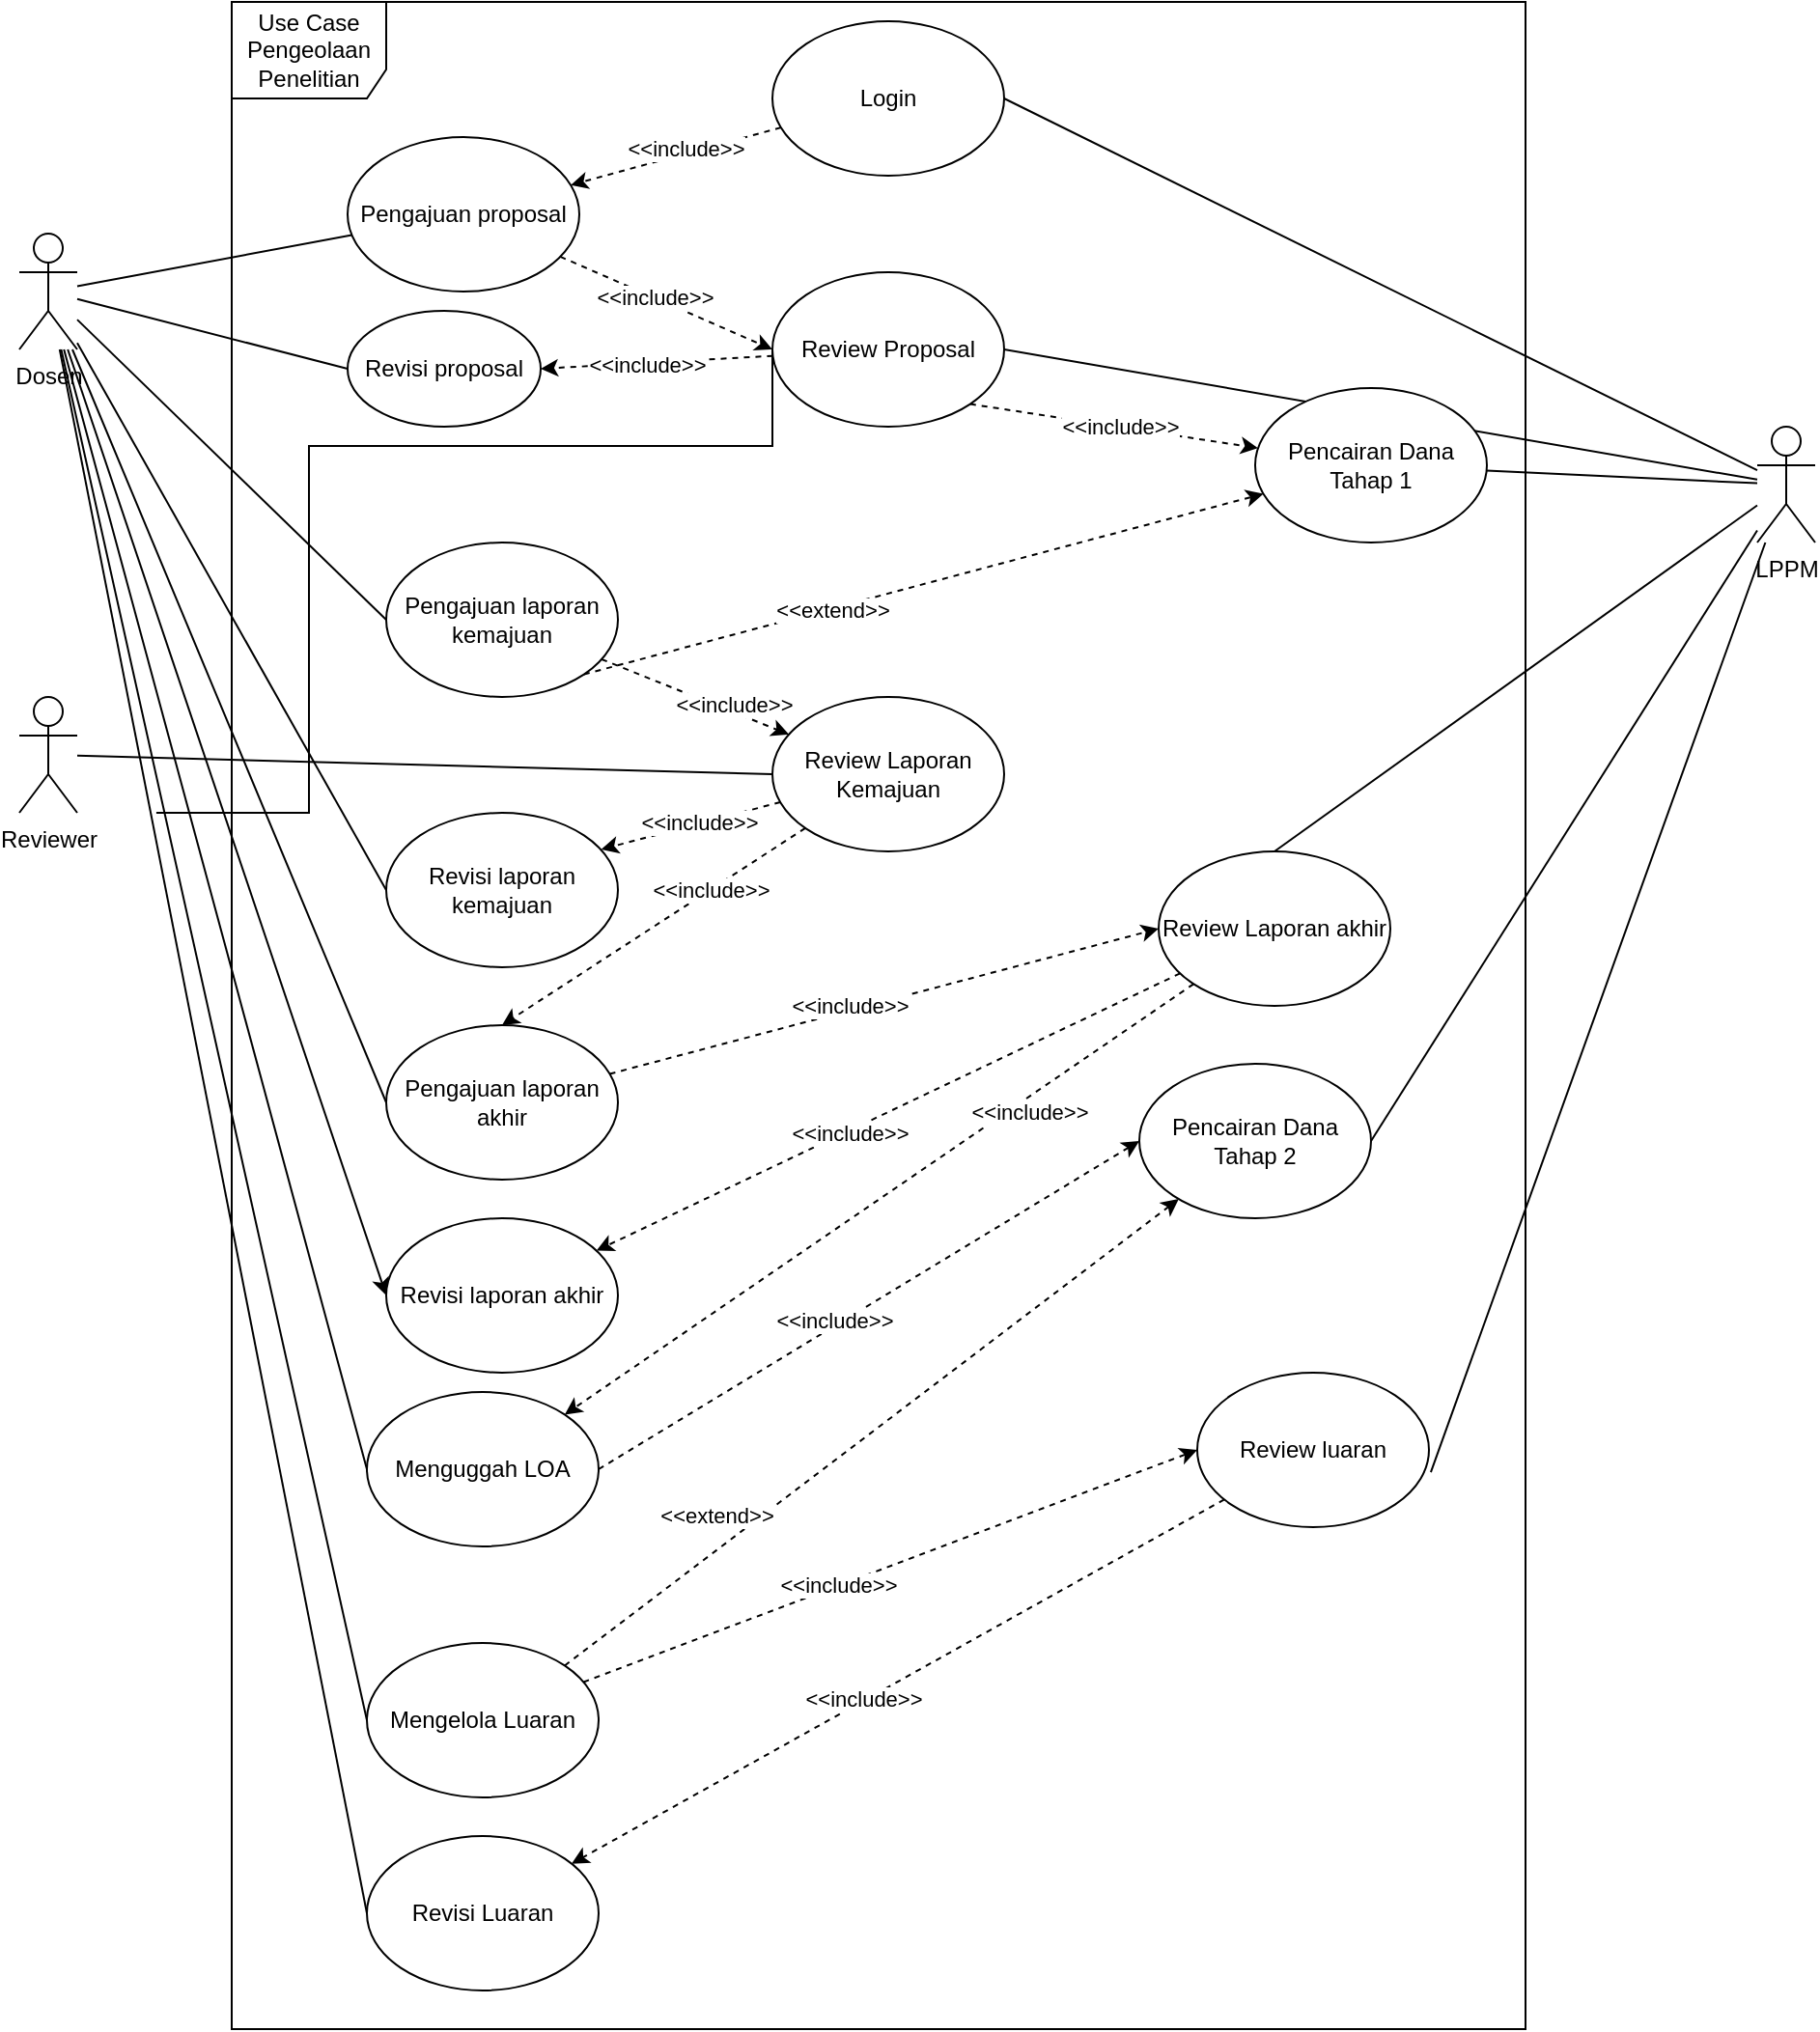 <mxfile version="22.1.17" type="device">
  <diagram name="Page-1" id="-fpCw3JAVcEd0M-eArbN">
    <mxGraphModel dx="1105" dy="586" grid="1" gridSize="10" guides="1" tooltips="1" connect="1" arrows="1" fold="1" page="1" pageScale="1" pageWidth="850" pageHeight="1100" math="0" shadow="0">
      <root>
        <mxCell id="0" />
        <mxCell id="1" parent="0" />
        <mxCell id="VqwuYJli2PU7QNLnDke9-2" value="Use Case Pengeolaan Penelitian" style="shape=umlFrame;whiteSpace=wrap;html=1;pointerEvents=0;width=80;height=50;" parent="1" vertex="1">
          <mxGeometry x="120" y="190" width="670" height="1050" as="geometry" />
        </mxCell>
        <mxCell id="_Iah75ju9b48-cvp-f7g-73" style="rounded=0;orthogonalLoop=1;jettySize=auto;html=1;entryX=0;entryY=0.5;entryDx=0;entryDy=0;dashed=1;" edge="1" parent="1" source="VqwuYJli2PU7QNLnDke9-3" target="_Iah75ju9b48-cvp-f7g-2">
          <mxGeometry relative="1" as="geometry" />
        </mxCell>
        <mxCell id="_Iah75ju9b48-cvp-f7g-74" value="&amp;lt;&amp;lt;include&amp;gt;&amp;gt;" style="edgeLabel;html=1;align=center;verticalAlign=middle;resizable=0;points=[];" vertex="1" connectable="0" parent="_Iah75ju9b48-cvp-f7g-73">
          <mxGeometry x="-0.116" y="1" relative="1" as="geometry">
            <mxPoint as="offset" />
          </mxGeometry>
        </mxCell>
        <mxCell id="VqwuYJli2PU7QNLnDke9-3" value="Pengajuan proposal" style="ellipse;whiteSpace=wrap;html=1;" parent="1" vertex="1">
          <mxGeometry x="180" y="260" width="120" height="80" as="geometry" />
        </mxCell>
        <mxCell id="_Iah75ju9b48-cvp-f7g-5" style="rounded=0;orthogonalLoop=1;jettySize=auto;html=1;entryX=1;entryY=0.5;entryDx=0;entryDy=0;endArrow=none;endFill=0;" edge="1" parent="1" source="VqwuYJli2PU7QNLnDke9-4" target="_Iah75ju9b48-cvp-f7g-2">
          <mxGeometry relative="1" as="geometry" />
        </mxCell>
        <mxCell id="_Iah75ju9b48-cvp-f7g-72" style="rounded=0;orthogonalLoop=1;jettySize=auto;html=1;entryX=1;entryY=0.5;entryDx=0;entryDy=0;endArrow=none;endFill=0;" edge="1" parent="1" source="VqwuYJli2PU7QNLnDke9-4" target="_Iah75ju9b48-cvp-f7g-25">
          <mxGeometry relative="1" as="geometry" />
        </mxCell>
        <mxCell id="_Iah75ju9b48-cvp-f7g-76" style="rounded=0;orthogonalLoop=1;jettySize=auto;html=1;endArrow=none;endFill=0;" edge="1" parent="1" source="VqwuYJli2PU7QNLnDke9-4" target="_Iah75ju9b48-cvp-f7g-6">
          <mxGeometry relative="1" as="geometry" />
        </mxCell>
        <mxCell id="_Iah75ju9b48-cvp-f7g-95" style="rounded=0;orthogonalLoop=1;jettySize=auto;html=1;entryX=0.5;entryY=0;entryDx=0;entryDy=0;endArrow=none;endFill=0;" edge="1" parent="1" source="VqwuYJli2PU7QNLnDke9-4" target="_Iah75ju9b48-cvp-f7g-92">
          <mxGeometry relative="1" as="geometry" />
        </mxCell>
        <mxCell id="_Iah75ju9b48-cvp-f7g-110" style="rounded=0;orthogonalLoop=1;jettySize=auto;html=1;entryX=1;entryY=0.5;entryDx=0;entryDy=0;endArrow=none;endFill=0;" edge="1" parent="1" source="VqwuYJli2PU7QNLnDke9-4" target="_Iah75ju9b48-cvp-f7g-100">
          <mxGeometry relative="1" as="geometry" />
        </mxCell>
        <mxCell id="VqwuYJli2PU7QNLnDke9-4" value="LPPM" style="shape=umlActor;verticalLabelPosition=bottom;verticalAlign=top;html=1;outlineConnect=0;" parent="1" vertex="1">
          <mxGeometry x="910" y="410" width="30" height="60" as="geometry" />
        </mxCell>
        <mxCell id="_Iah75ju9b48-cvp-f7g-3" style="rounded=0;orthogonalLoop=1;jettySize=auto;html=1;endArrow=none;endFill=0;" edge="1" parent="1" source="VqwuYJli2PU7QNLnDke9-7" target="VqwuYJli2PU7QNLnDke9-3">
          <mxGeometry relative="1" as="geometry" />
        </mxCell>
        <mxCell id="_Iah75ju9b48-cvp-f7g-80" style="rounded=0;orthogonalLoop=1;jettySize=auto;html=1;entryX=0;entryY=0.5;entryDx=0;entryDy=0;endArrow=none;endFill=0;" edge="1" parent="1" source="VqwuYJli2PU7QNLnDke9-7" target="_Iah75ju9b48-cvp-f7g-79">
          <mxGeometry relative="1" as="geometry" />
        </mxCell>
        <mxCell id="_Iah75ju9b48-cvp-f7g-89" style="rounded=0;orthogonalLoop=1;jettySize=auto;html=1;entryX=0;entryY=0.5;entryDx=0;entryDy=0;endArrow=none;endFill=0;" edge="1" parent="1" source="VqwuYJli2PU7QNLnDke9-7" target="_Iah75ju9b48-cvp-f7g-88">
          <mxGeometry relative="1" as="geometry" />
        </mxCell>
        <mxCell id="_Iah75ju9b48-cvp-f7g-97" style="rounded=0;orthogonalLoop=1;jettySize=auto;html=1;entryX=0;entryY=0.5;entryDx=0;entryDy=0;endArrow=none;endFill=0;" edge="1" parent="1" source="VqwuYJli2PU7QNLnDke9-7" target="_Iah75ju9b48-cvp-f7g-96">
          <mxGeometry relative="1" as="geometry" />
        </mxCell>
        <mxCell id="_Iah75ju9b48-cvp-f7g-104" style="rounded=0;orthogonalLoop=1;jettySize=auto;html=1;entryX=0;entryY=0.5;entryDx=0;entryDy=0;endArrow=none;endFill=0;" edge="1" parent="1" source="VqwuYJli2PU7QNLnDke9-7" target="_Iah75ju9b48-cvp-f7g-103">
          <mxGeometry relative="1" as="geometry" />
        </mxCell>
        <mxCell id="_Iah75ju9b48-cvp-f7g-113" style="rounded=0;orthogonalLoop=1;jettySize=auto;html=1;entryX=0;entryY=0.5;entryDx=0;entryDy=0;endArrow=none;endFill=0;" edge="1" parent="1" source="VqwuYJli2PU7QNLnDke9-7" target="_Iah75ju9b48-cvp-f7g-112">
          <mxGeometry relative="1" as="geometry" />
        </mxCell>
        <mxCell id="_Iah75ju9b48-cvp-f7g-119" style="rounded=0;orthogonalLoop=1;jettySize=auto;html=1;entryX=0;entryY=0.5;entryDx=0;entryDy=0;endArrow=none;endFill=0;" edge="1" parent="1" source="VqwuYJli2PU7QNLnDke9-7" target="_Iah75ju9b48-cvp-f7g-118">
          <mxGeometry relative="1" as="geometry" />
        </mxCell>
        <mxCell id="_Iah75ju9b48-cvp-f7g-126" style="rounded=0;orthogonalLoop=1;jettySize=auto;html=1;entryX=0;entryY=0.5;entryDx=0;entryDy=0;" edge="1" parent="1" source="VqwuYJli2PU7QNLnDke9-7" target="_Iah75ju9b48-cvp-f7g-125">
          <mxGeometry relative="1" as="geometry" />
        </mxCell>
        <mxCell id="_Iah75ju9b48-cvp-f7g-131" style="rounded=0;orthogonalLoop=1;jettySize=auto;html=1;entryX=0;entryY=0.5;entryDx=0;entryDy=0;endArrow=none;endFill=0;" edge="1" parent="1" source="VqwuYJli2PU7QNLnDke9-7" target="_Iah75ju9b48-cvp-f7g-129">
          <mxGeometry relative="1" as="geometry" />
        </mxCell>
        <mxCell id="VqwuYJli2PU7QNLnDke9-7" value="Dosen" style="shape=umlActor;verticalLabelPosition=bottom;verticalAlign=top;html=1;outlineConnect=0;" parent="1" vertex="1">
          <mxGeometry x="10" y="310" width="30" height="60" as="geometry" />
        </mxCell>
        <mxCell id="_Iah75ju9b48-cvp-f7g-85" style="rounded=0;orthogonalLoop=1;jettySize=auto;html=1;entryX=0;entryY=0.5;entryDx=0;entryDy=0;endArrow=none;endFill=0;" edge="1" parent="1" source="VqwuYJli2PU7QNLnDke9-9" target="_Iah75ju9b48-cvp-f7g-84">
          <mxGeometry relative="1" as="geometry" />
        </mxCell>
        <mxCell id="VqwuYJli2PU7QNLnDke9-9" value="Reviewer" style="shape=umlActor;verticalLabelPosition=bottom;verticalAlign=top;html=1;outlineConnect=0;" parent="1" vertex="1">
          <mxGeometry x="10" y="550" width="30" height="60" as="geometry" />
        </mxCell>
        <mxCell id="_Iah75ju9b48-cvp-f7g-82" style="rounded=0;orthogonalLoop=1;jettySize=auto;html=1;dashed=1;exitX=1;exitY=1;exitDx=0;exitDy=0;" edge="1" parent="1" source="_Iah75ju9b48-cvp-f7g-79" target="_Iah75ju9b48-cvp-f7g-6">
          <mxGeometry relative="1" as="geometry" />
        </mxCell>
        <mxCell id="_Iah75ju9b48-cvp-f7g-83" value="&amp;lt;&amp;lt;extend&amp;gt;&amp;gt;" style="edgeLabel;html=1;align=center;verticalAlign=middle;resizable=0;points=[];" vertex="1" connectable="0" parent="_Iah75ju9b48-cvp-f7g-82">
          <mxGeometry x="-0.271" y="-1" relative="1" as="geometry">
            <mxPoint as="offset" />
          </mxGeometry>
        </mxCell>
        <mxCell id="_Iah75ju9b48-cvp-f7g-6" value="Pencairan Dana Tahap 1" style="ellipse;whiteSpace=wrap;html=1;" vertex="1" parent="1">
          <mxGeometry x="650" y="390" width="120" height="80" as="geometry" />
        </mxCell>
        <mxCell id="_Iah75ju9b48-cvp-f7g-77" style="rounded=0;orthogonalLoop=1;jettySize=auto;html=1;exitX=1;exitY=1;exitDx=0;exitDy=0;dashed=1;" edge="1" parent="1" source="_Iah75ju9b48-cvp-f7g-2" target="_Iah75ju9b48-cvp-f7g-6">
          <mxGeometry relative="1" as="geometry" />
        </mxCell>
        <mxCell id="_Iah75ju9b48-cvp-f7g-78" value="&amp;lt;&amp;lt;include&amp;gt;&amp;gt;" style="edgeLabel;html=1;align=center;verticalAlign=middle;resizable=0;points=[];" vertex="1" connectable="0" parent="_Iah75ju9b48-cvp-f7g-77">
          <mxGeometry x="-0.387" y="-1" relative="1" as="geometry">
            <mxPoint x="32" y="4" as="offset" />
          </mxGeometry>
        </mxCell>
        <mxCell id="_Iah75ju9b48-cvp-f7g-114" style="rounded=0;orthogonalLoop=1;jettySize=auto;html=1;entryX=1;entryY=0.5;entryDx=0;entryDy=0;dashed=1;" edge="1" parent="1" source="_Iah75ju9b48-cvp-f7g-2" target="_Iah75ju9b48-cvp-f7g-112">
          <mxGeometry relative="1" as="geometry" />
        </mxCell>
        <mxCell id="_Iah75ju9b48-cvp-f7g-115" value="&amp;lt;&amp;lt;include&amp;gt;&amp;gt;" style="edgeLabel;html=1;align=center;verticalAlign=middle;resizable=0;points=[];" vertex="1" connectable="0" parent="_Iah75ju9b48-cvp-f7g-114">
          <mxGeometry x="0.088" y="1" relative="1" as="geometry">
            <mxPoint as="offset" />
          </mxGeometry>
        </mxCell>
        <mxCell id="_Iah75ju9b48-cvp-f7g-2" value="Review Proposal" style="ellipse;whiteSpace=wrap;html=1;" vertex="1" parent="1">
          <mxGeometry x="400" y="330" width="120" height="80" as="geometry" />
        </mxCell>
        <mxCell id="_Iah75ju9b48-cvp-f7g-40" style="rounded=0;orthogonalLoop=1;jettySize=auto;html=1;dashed=1;" edge="1" parent="1" source="_Iah75ju9b48-cvp-f7g-25" target="VqwuYJli2PU7QNLnDke9-3">
          <mxGeometry relative="1" as="geometry" />
        </mxCell>
        <mxCell id="_Iah75ju9b48-cvp-f7g-41" value="&amp;lt;&amp;lt;include&amp;gt;&amp;gt;" style="edgeLabel;html=1;align=center;verticalAlign=middle;resizable=0;points=[];" vertex="1" connectable="0" parent="_Iah75ju9b48-cvp-f7g-40">
          <mxGeometry x="-0.098" y="-3" relative="1" as="geometry">
            <mxPoint as="offset" />
          </mxGeometry>
        </mxCell>
        <mxCell id="_Iah75ju9b48-cvp-f7g-25" value="Login" style="ellipse;whiteSpace=wrap;html=1;" vertex="1" parent="1">
          <mxGeometry x="400" y="200" width="120" height="80" as="geometry" />
        </mxCell>
        <mxCell id="_Iah75ju9b48-cvp-f7g-75" style="rounded=0;orthogonalLoop=1;jettySize=auto;html=1;entryX=0;entryY=0.5;entryDx=0;entryDy=0;edgeStyle=orthogonalEdgeStyle;endArrow=none;endFill=0;" edge="1" parent="1" target="_Iah75ju9b48-cvp-f7g-2">
          <mxGeometry relative="1" as="geometry">
            <mxPoint x="80.96" y="610" as="sourcePoint" />
            <mxPoint x="400.0" y="413.52" as="targetPoint" />
            <Array as="points">
              <mxPoint x="160" y="610" />
              <mxPoint x="160" y="420" />
              <mxPoint x="400" y="420" />
            </Array>
          </mxGeometry>
        </mxCell>
        <mxCell id="_Iah75ju9b48-cvp-f7g-86" style="rounded=0;orthogonalLoop=1;jettySize=auto;html=1;dashed=1;" edge="1" parent="1" source="_Iah75ju9b48-cvp-f7g-79" target="_Iah75ju9b48-cvp-f7g-84">
          <mxGeometry relative="1" as="geometry" />
        </mxCell>
        <mxCell id="_Iah75ju9b48-cvp-f7g-87" value="&amp;lt;&amp;lt;include&amp;gt;&amp;gt;" style="edgeLabel;html=1;align=center;verticalAlign=middle;resizable=0;points=[];" vertex="1" connectable="0" parent="_Iah75ju9b48-cvp-f7g-86">
          <mxGeometry x="0.065" y="-2" relative="1" as="geometry">
            <mxPoint x="17" y="1" as="offset" />
          </mxGeometry>
        </mxCell>
        <mxCell id="_Iah75ju9b48-cvp-f7g-79" value="Pengajuan laporan kemajuan" style="ellipse;whiteSpace=wrap;html=1;" vertex="1" parent="1">
          <mxGeometry x="200" y="470" width="120" height="80" as="geometry" />
        </mxCell>
        <mxCell id="_Iah75ju9b48-cvp-f7g-90" style="rounded=0;orthogonalLoop=1;jettySize=auto;html=1;entryX=0.5;entryY=0;entryDx=0;entryDy=0;dashed=1;" edge="1" parent="1" source="_Iah75ju9b48-cvp-f7g-84" target="_Iah75ju9b48-cvp-f7g-88">
          <mxGeometry relative="1" as="geometry" />
        </mxCell>
        <mxCell id="_Iah75ju9b48-cvp-f7g-91" value="&amp;lt;&amp;lt;include&amp;gt;&amp;gt;" style="edgeLabel;html=1;align=center;verticalAlign=middle;resizable=0;points=[];" vertex="1" connectable="0" parent="_Iah75ju9b48-cvp-f7g-90">
          <mxGeometry x="-0.368" relative="1" as="geometry">
            <mxPoint as="offset" />
          </mxGeometry>
        </mxCell>
        <mxCell id="_Iah75ju9b48-cvp-f7g-84" value="Review Laporan Kemajuan" style="ellipse;whiteSpace=wrap;html=1;" vertex="1" parent="1">
          <mxGeometry x="400" y="550" width="120" height="80" as="geometry" />
        </mxCell>
        <mxCell id="_Iah75ju9b48-cvp-f7g-93" style="rounded=0;orthogonalLoop=1;jettySize=auto;html=1;entryX=0;entryY=0.5;entryDx=0;entryDy=0;dashed=1;" edge="1" parent="1" source="_Iah75ju9b48-cvp-f7g-88" target="_Iah75ju9b48-cvp-f7g-92">
          <mxGeometry relative="1" as="geometry" />
        </mxCell>
        <mxCell id="_Iah75ju9b48-cvp-f7g-94" value="&amp;lt;&amp;lt;include&amp;gt;&amp;gt;" style="edgeLabel;html=1;align=center;verticalAlign=middle;resizable=0;points=[];" vertex="1" connectable="0" parent="_Iah75ju9b48-cvp-f7g-93">
          <mxGeometry x="-0.121" y="3" relative="1" as="geometry">
            <mxPoint as="offset" />
          </mxGeometry>
        </mxCell>
        <mxCell id="_Iah75ju9b48-cvp-f7g-88" value="Pengajuan laporan akhir" style="ellipse;whiteSpace=wrap;html=1;" vertex="1" parent="1">
          <mxGeometry x="200" y="720" width="120" height="80" as="geometry" />
        </mxCell>
        <mxCell id="_Iah75ju9b48-cvp-f7g-98" style="rounded=0;orthogonalLoop=1;jettySize=auto;html=1;entryX=1;entryY=0;entryDx=0;entryDy=0;dashed=1;" edge="1" parent="1" source="_Iah75ju9b48-cvp-f7g-92" target="_Iah75ju9b48-cvp-f7g-96">
          <mxGeometry relative="1" as="geometry" />
        </mxCell>
        <mxCell id="_Iah75ju9b48-cvp-f7g-99" value="&amp;lt;&amp;lt;include&amp;gt;&amp;gt;" style="edgeLabel;html=1;align=center;verticalAlign=middle;resizable=0;points=[];" vertex="1" connectable="0" parent="_Iah75ju9b48-cvp-f7g-98">
          <mxGeometry x="-0.354" y="-3" relative="1" as="geometry">
            <mxPoint x="22" y="-3" as="offset" />
          </mxGeometry>
        </mxCell>
        <mxCell id="_Iah75ju9b48-cvp-f7g-127" style="rounded=0;orthogonalLoop=1;jettySize=auto;html=1;dashed=1;" edge="1" parent="1" source="_Iah75ju9b48-cvp-f7g-92" target="_Iah75ju9b48-cvp-f7g-125">
          <mxGeometry relative="1" as="geometry" />
        </mxCell>
        <mxCell id="_Iah75ju9b48-cvp-f7g-128" value="&amp;lt;&amp;lt;include&amp;gt;&amp;gt;" style="edgeLabel;html=1;align=center;verticalAlign=middle;resizable=0;points=[];" vertex="1" connectable="0" parent="_Iah75ju9b48-cvp-f7g-127">
          <mxGeometry x="-0.228" y="1" relative="1" as="geometry">
            <mxPoint x="-55" y="26" as="offset" />
          </mxGeometry>
        </mxCell>
        <mxCell id="_Iah75ju9b48-cvp-f7g-92" value="Review Laporan akhir" style="ellipse;whiteSpace=wrap;html=1;" vertex="1" parent="1">
          <mxGeometry x="600" y="630" width="120" height="80" as="geometry" />
        </mxCell>
        <mxCell id="_Iah75ju9b48-cvp-f7g-96" value="Menguggah LOA" style="ellipse;whiteSpace=wrap;html=1;" vertex="1" parent="1">
          <mxGeometry x="190" y="910" width="120" height="80" as="geometry" />
        </mxCell>
        <mxCell id="_Iah75ju9b48-cvp-f7g-105" style="rounded=0;orthogonalLoop=1;jettySize=auto;html=1;dashed=1;exitX=1;exitY=0;exitDx=0;exitDy=0;" edge="1" parent="1" source="_Iah75ju9b48-cvp-f7g-103" target="_Iah75ju9b48-cvp-f7g-100">
          <mxGeometry relative="1" as="geometry" />
        </mxCell>
        <mxCell id="_Iah75ju9b48-cvp-f7g-106" value="&amp;lt;&amp;lt;extend&amp;gt;&amp;gt;" style="edgeLabel;html=1;align=center;verticalAlign=middle;resizable=0;points=[];" vertex="1" connectable="0" parent="_Iah75ju9b48-cvp-f7g-105">
          <mxGeometry x="-0.304" y="-1" relative="1" as="geometry">
            <mxPoint x="-33" y="5" as="offset" />
          </mxGeometry>
        </mxCell>
        <mxCell id="_Iah75ju9b48-cvp-f7g-100" value="Pencairan Dana Tahap 2" style="ellipse;whiteSpace=wrap;html=1;" vertex="1" parent="1">
          <mxGeometry x="590" y="740" width="120" height="80" as="geometry" />
        </mxCell>
        <mxCell id="_Iah75ju9b48-cvp-f7g-101" style="rounded=0;orthogonalLoop=1;jettySize=auto;html=1;entryX=0;entryY=0.5;entryDx=0;entryDy=0;dashed=1;exitX=1;exitY=0.5;exitDx=0;exitDy=0;" edge="1" parent="1" source="_Iah75ju9b48-cvp-f7g-96" target="_Iah75ju9b48-cvp-f7g-100">
          <mxGeometry relative="1" as="geometry">
            <mxPoint x="330" y="680" as="sourcePoint" />
            <mxPoint x="610" y="680" as="targetPoint" />
          </mxGeometry>
        </mxCell>
        <mxCell id="_Iah75ju9b48-cvp-f7g-102" value="&amp;lt;&amp;lt;include&amp;gt;&amp;gt;" style="edgeLabel;html=1;align=center;verticalAlign=middle;resizable=0;points=[];" vertex="1" connectable="0" parent="_Iah75ju9b48-cvp-f7g-101">
          <mxGeometry x="-0.121" y="3" relative="1" as="geometry">
            <mxPoint as="offset" />
          </mxGeometry>
        </mxCell>
        <mxCell id="_Iah75ju9b48-cvp-f7g-108" style="rounded=0;orthogonalLoop=1;jettySize=auto;html=1;entryX=0;entryY=0.5;entryDx=0;entryDy=0;dashed=1;" edge="1" parent="1" source="_Iah75ju9b48-cvp-f7g-103" target="_Iah75ju9b48-cvp-f7g-107">
          <mxGeometry relative="1" as="geometry" />
        </mxCell>
        <mxCell id="_Iah75ju9b48-cvp-f7g-109" value="&amp;lt;&amp;lt;include&amp;gt;&amp;gt;" style="edgeLabel;html=1;align=center;verticalAlign=middle;resizable=0;points=[];" vertex="1" connectable="0" parent="_Iah75ju9b48-cvp-f7g-108">
          <mxGeometry x="-0.163" y="3" relative="1" as="geometry">
            <mxPoint y="3" as="offset" />
          </mxGeometry>
        </mxCell>
        <mxCell id="_Iah75ju9b48-cvp-f7g-103" value="Mengelola Luaran" style="ellipse;whiteSpace=wrap;html=1;" vertex="1" parent="1">
          <mxGeometry x="190" y="1040" width="120" height="80" as="geometry" />
        </mxCell>
        <mxCell id="_Iah75ju9b48-cvp-f7g-107" value="Review luaran" style="ellipse;whiteSpace=wrap;html=1;" vertex="1" parent="1">
          <mxGeometry x="620" y="900" width="120" height="80" as="geometry" />
        </mxCell>
        <mxCell id="_Iah75ju9b48-cvp-f7g-111" style="rounded=0;orthogonalLoop=1;jettySize=auto;html=1;entryX=1.008;entryY=0.644;entryDx=0;entryDy=0;entryPerimeter=0;endArrow=none;endFill=0;" edge="1" parent="1" source="VqwuYJli2PU7QNLnDke9-4" target="_Iah75ju9b48-cvp-f7g-107">
          <mxGeometry relative="1" as="geometry" />
        </mxCell>
        <mxCell id="_Iah75ju9b48-cvp-f7g-112" value="Revisi proposal" style="ellipse;whiteSpace=wrap;html=1;" vertex="1" parent="1">
          <mxGeometry x="180" y="350" width="100" height="60" as="geometry" />
        </mxCell>
        <mxCell id="_Iah75ju9b48-cvp-f7g-118" value="Revisi laporan kemajuan" style="ellipse;whiteSpace=wrap;html=1;" vertex="1" parent="1">
          <mxGeometry x="200" y="610" width="120" height="80" as="geometry" />
        </mxCell>
        <mxCell id="_Iah75ju9b48-cvp-f7g-120" style="rounded=0;orthogonalLoop=1;jettySize=auto;html=1;entryX=0.928;entryY=0.237;entryDx=0;entryDy=0;entryPerimeter=0;dashed=1;" edge="1" parent="1" source="_Iah75ju9b48-cvp-f7g-84" target="_Iah75ju9b48-cvp-f7g-118">
          <mxGeometry relative="1" as="geometry" />
        </mxCell>
        <mxCell id="_Iah75ju9b48-cvp-f7g-121" value="&amp;lt;&amp;lt;include&amp;gt;&amp;gt;" style="edgeLabel;html=1;align=center;verticalAlign=middle;resizable=0;points=[];" vertex="1" connectable="0" parent="_Iah75ju9b48-cvp-f7g-120">
          <mxGeometry x="-0.463" y="2" relative="1" as="geometry">
            <mxPoint x="-18" y="2" as="offset" />
          </mxGeometry>
        </mxCell>
        <mxCell id="_Iah75ju9b48-cvp-f7g-125" value="Revisi laporan akhir" style="ellipse;whiteSpace=wrap;html=1;" vertex="1" parent="1">
          <mxGeometry x="200" y="820" width="120" height="80" as="geometry" />
        </mxCell>
        <mxCell id="_Iah75ju9b48-cvp-f7g-132" style="rounded=0;orthogonalLoop=1;jettySize=auto;html=1;dashed=1;" edge="1" parent="1" source="_Iah75ju9b48-cvp-f7g-107" target="_Iah75ju9b48-cvp-f7g-129">
          <mxGeometry relative="1" as="geometry" />
        </mxCell>
        <mxCell id="_Iah75ju9b48-cvp-f7g-135" value="&amp;lt;&amp;lt;include&amp;gt;&amp;gt;" style="edgeLabel;html=1;align=center;verticalAlign=middle;resizable=0;points=[];" vertex="1" connectable="0" parent="_Iah75ju9b48-cvp-f7g-132">
          <mxGeometry x="0.105" y="-1" relative="1" as="geometry">
            <mxPoint as="offset" />
          </mxGeometry>
        </mxCell>
        <mxCell id="_Iah75ju9b48-cvp-f7g-129" value="Revisi Luaran" style="ellipse;whiteSpace=wrap;html=1;" vertex="1" parent="1">
          <mxGeometry x="190" y="1140" width="120" height="80" as="geometry" />
        </mxCell>
      </root>
    </mxGraphModel>
  </diagram>
</mxfile>
